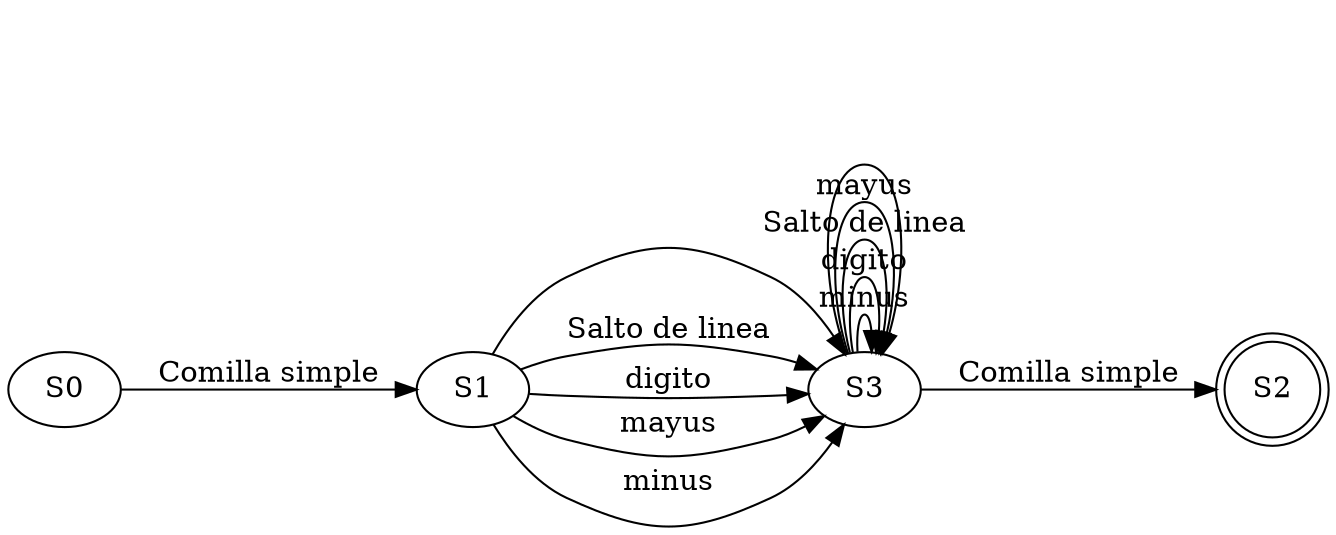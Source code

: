 digraph G {
	rankdir=LR
	S0 -> S1 [label="Comilla simple"]	S1 -> S3 [label=" "]	S1 -> S3 [label="Salto de linea"]	S1 -> S3 [label="digito"]	S1 -> S3 [label="mayus"]	S1 -> S3 [label="minus"]	S2 [shape="doublecircle"]	S3 -> S3 [label="minus"]	S3 -> S3 [label="digito"]	S3 -> S3 [label="Salto de linea"]	S3 -> S3 [label="mayus"]	S3 -> S3 [label=" "]	S3 -> S2 [label="Comilla simple"]
}